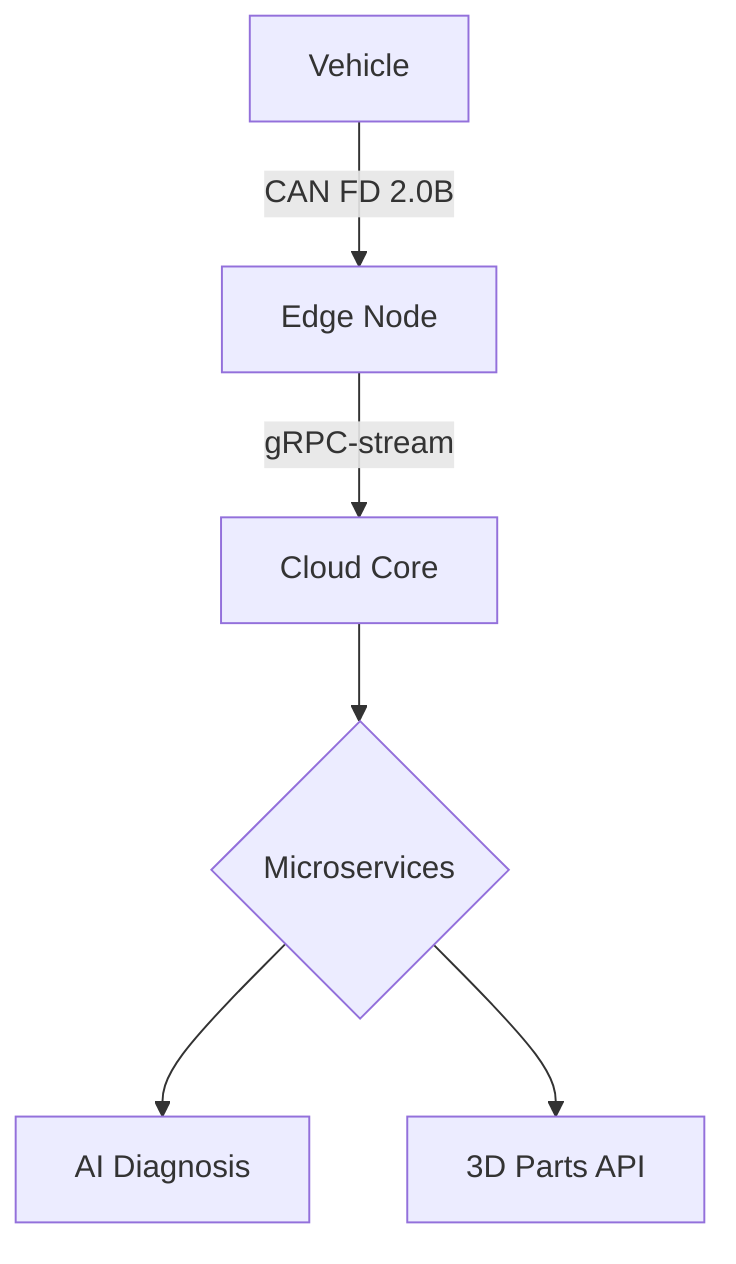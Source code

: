 flowchart TD
A[Vehicle] -->|CAN FD 2.0B| B[Edge Node]
B -->|gRPC-stream| C[Cloud Core]
C --> D{Microservices}
D --> E[AI Diagnosis]
D --> F[3D Parts API]